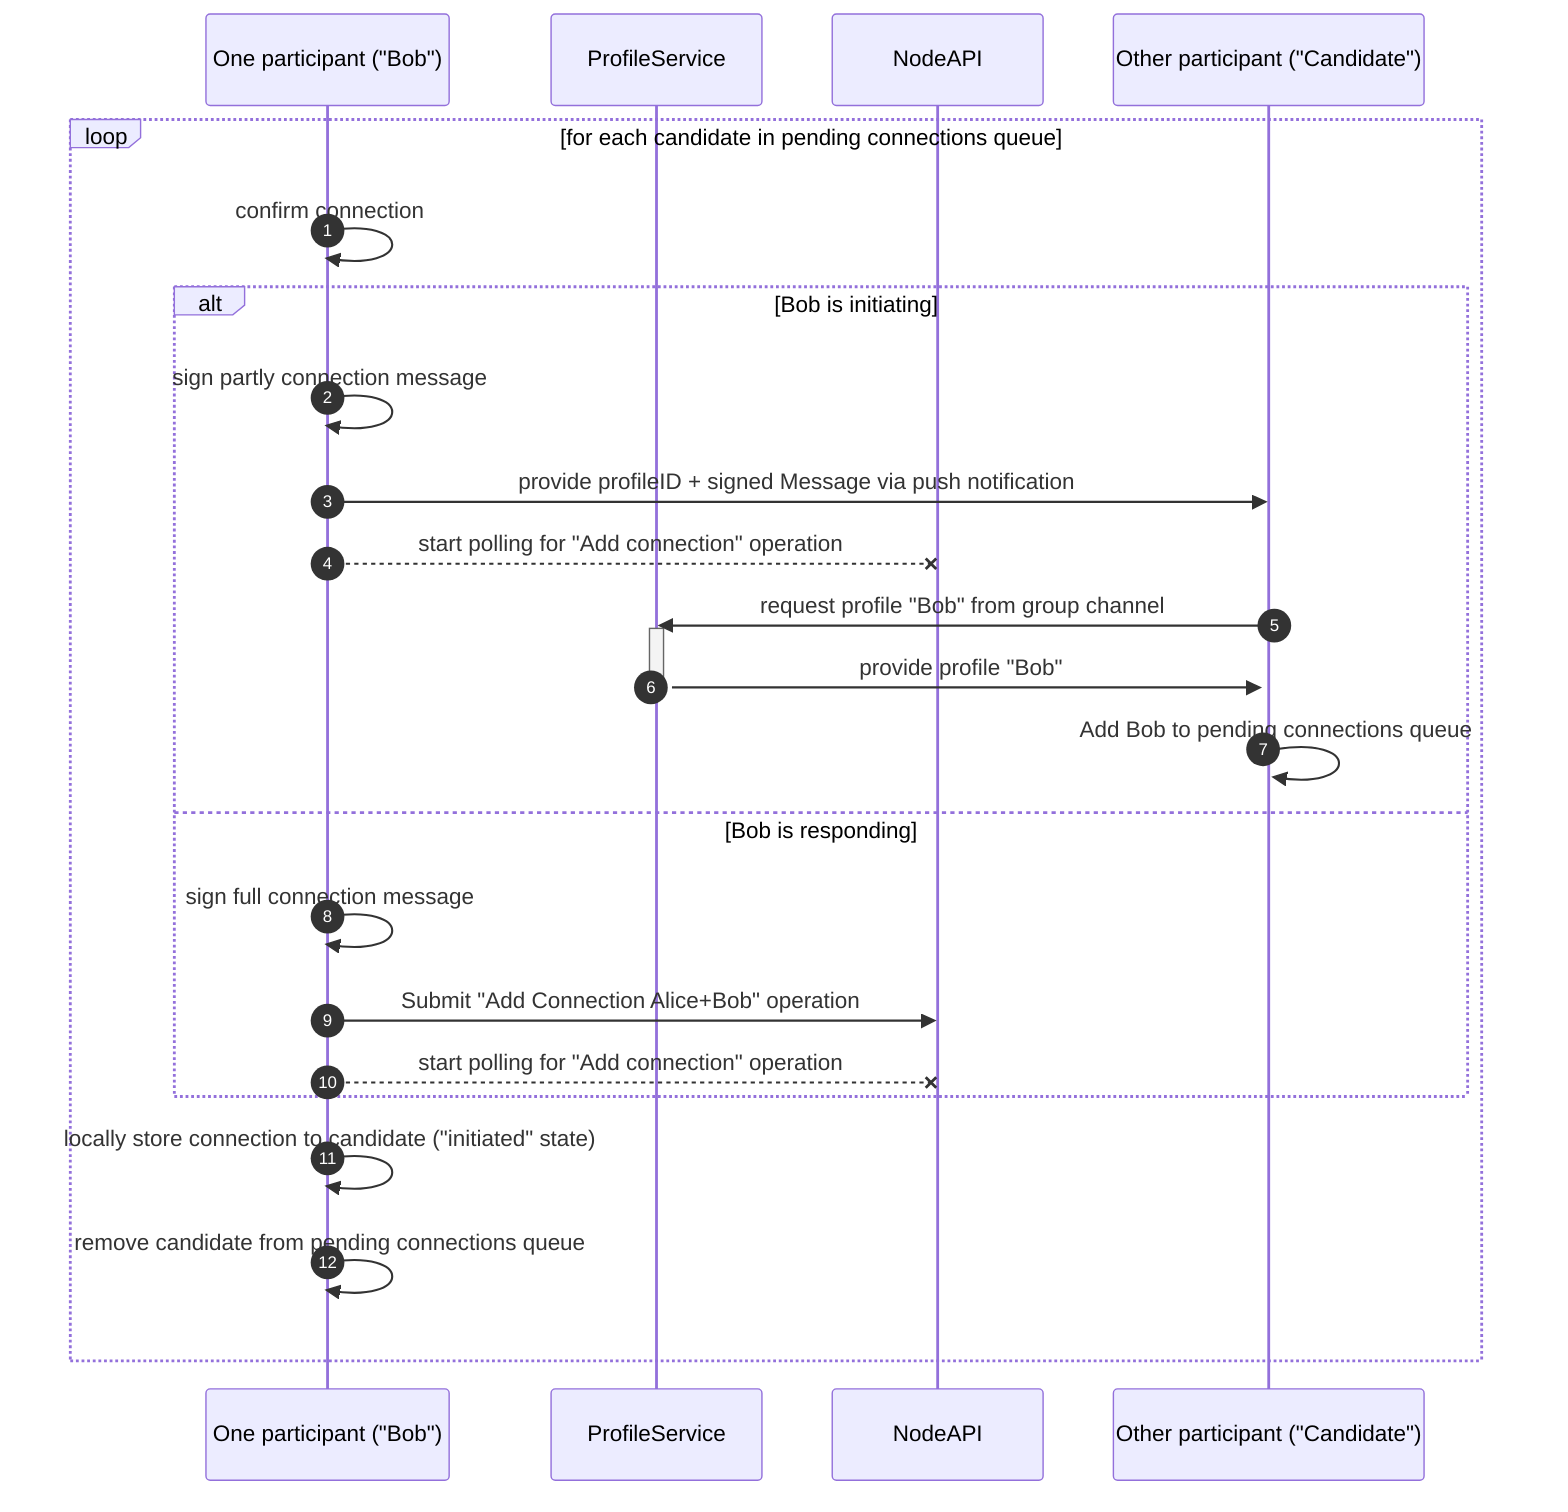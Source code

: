 sequenceDiagram

    %% Sequence of interconnecting a group
    %% Preconditions:
    %%  - Bob has a queue of pending group connections to establish
    %%  - Bob has uploaded his profile to the group channel

    autonumber
	participant B as One participant ("Bob")
    participant P as ProfileService
    participant N as NodeAPI
	participant O as Other participant ("Candidate")

    loop for each candidate in pending connections queue
        B->>B: confirm connection
        alt Bob is initiating
            B->>B: sign partly connection message
            B->>O: provide profileID + signed Message via push notification
            B--xN: start polling for "Add connection" operation
            activate O
            O->>P: request profile "Bob" from group channel
            activate P
            P->>O: provide profile "Bob"
            deactivate P
            O->>O: Add Bob to pending connections queue
        else Bob is responding
            B->>B: sign full connection message
            B->>N: Submit "Add Connection Alice+Bob" operation
            B--xN: start polling for "Add connection" operation
        end

        B->>B: locally store connection to candidate ("initiated" state)
        B->>B: remove candidate from pending connections queue

    end